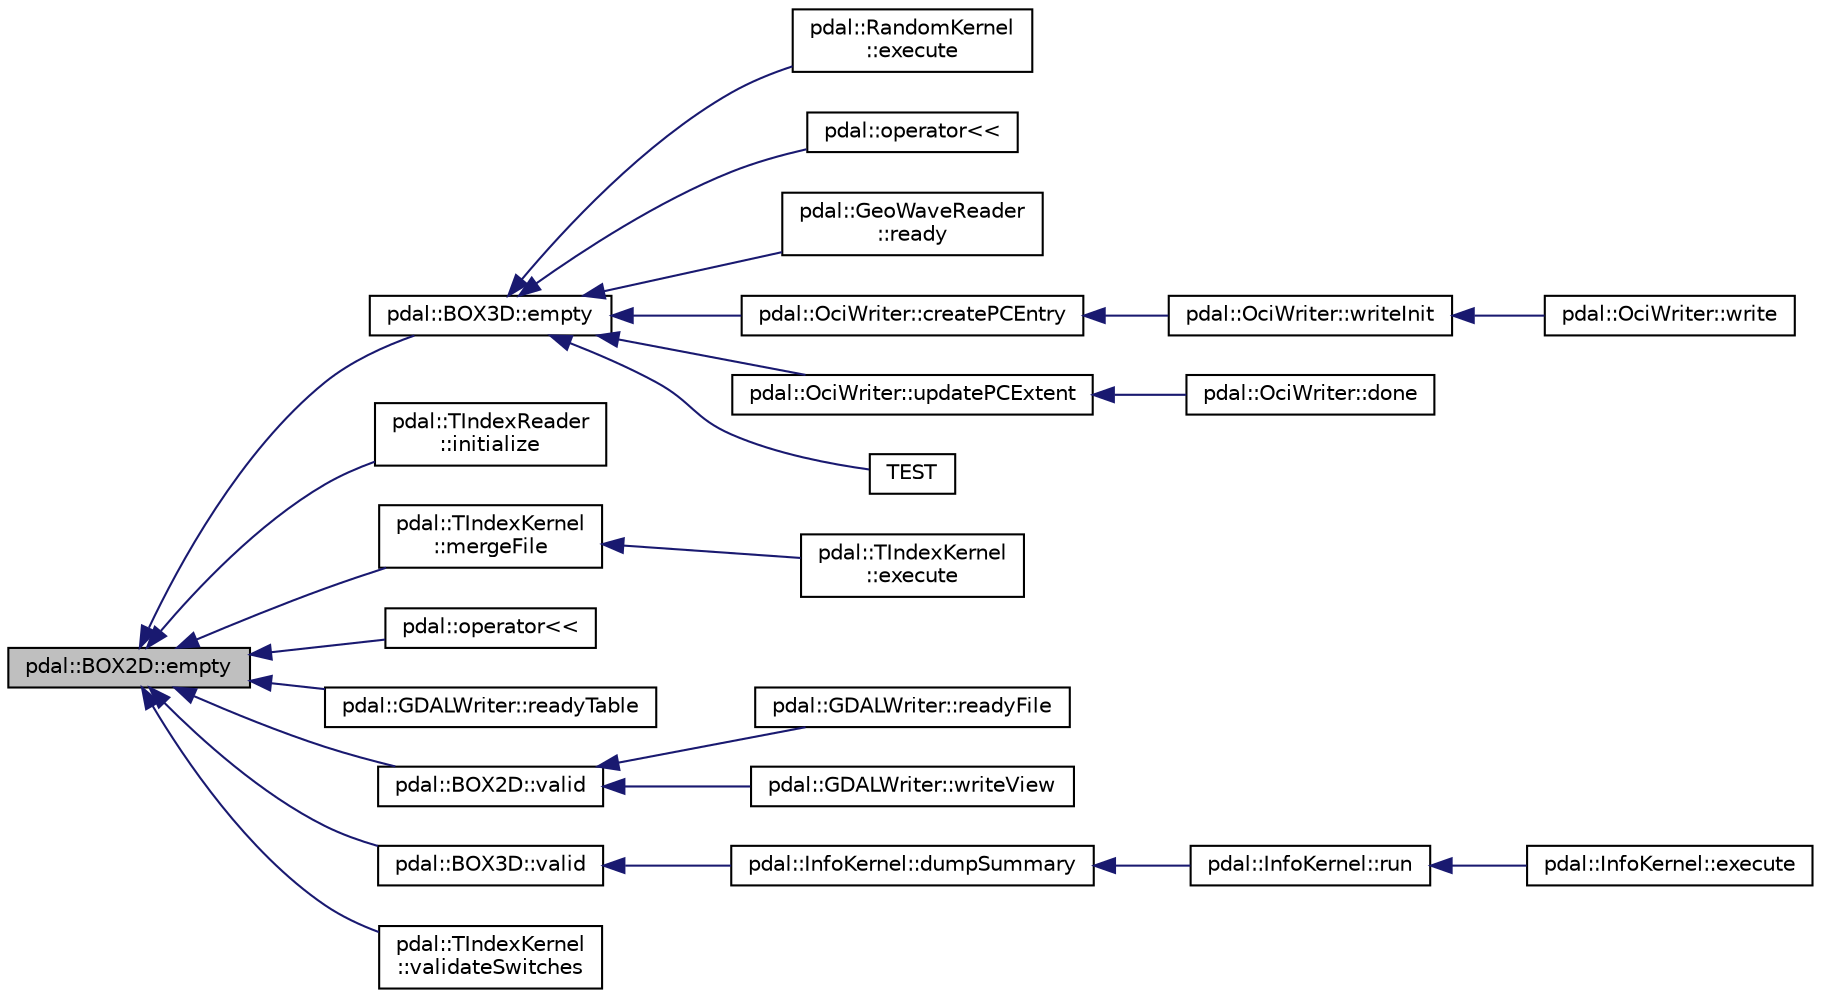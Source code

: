 digraph "pdal::BOX2D::empty"
{
  edge [fontname="Helvetica",fontsize="10",labelfontname="Helvetica",labelfontsize="10"];
  node [fontname="Helvetica",fontsize="10",shape=record];
  rankdir="LR";
  Node1 [label="pdal::BOX2D::empty",height=0.2,width=0.4,color="black", fillcolor="grey75", style="filled", fontcolor="black"];
  Node1 -> Node2 [dir="back",color="midnightblue",fontsize="10",style="solid",fontname="Helvetica"];
  Node2 [label="pdal::BOX3D::empty",height=0.2,width=0.4,color="black", fillcolor="white", style="filled",URL="$classpdal_1_1BOX3D.html#ab1150f00df7ce85599138b2c0d45d4dc"];
  Node2 -> Node3 [dir="back",color="midnightblue",fontsize="10",style="solid",fontname="Helvetica"];
  Node3 [label="pdal::RandomKernel\l::execute",height=0.2,width=0.4,color="black", fillcolor="white", style="filled",URL="$classpdal_1_1RandomKernel.html#ae101bc78cfab26709852a1ef31d7a38f"];
  Node2 -> Node4 [dir="back",color="midnightblue",fontsize="10",style="solid",fontname="Helvetica"];
  Node4 [label="pdal::operator\<\<",height=0.2,width=0.4,color="black", fillcolor="white", style="filled",URL="$namespacepdal.html#aedfa6057e7bfee496a66a3192e7ec594"];
  Node2 -> Node5 [dir="back",color="midnightblue",fontsize="10",style="solid",fontname="Helvetica"];
  Node5 [label="pdal::GeoWaveReader\l::ready",height=0.2,width=0.4,color="black", fillcolor="white", style="filled",URL="$classpdal_1_1GeoWaveReader.html#aefb63c5b540b055a5a95f1022387368d"];
  Node2 -> Node6 [dir="back",color="midnightblue",fontsize="10",style="solid",fontname="Helvetica"];
  Node6 [label="pdal::OciWriter::createPCEntry",height=0.2,width=0.4,color="black", fillcolor="white", style="filled",URL="$classpdal_1_1OciWriter.html#a305cd40729c19754aec8fc7c9d104fdf"];
  Node6 -> Node7 [dir="back",color="midnightblue",fontsize="10",style="solid",fontname="Helvetica"];
  Node7 [label="pdal::OciWriter::writeInit",height=0.2,width=0.4,color="black", fillcolor="white", style="filled",URL="$classpdal_1_1OciWriter.html#a29c890b4de7d31ab917f5d4577f62345"];
  Node7 -> Node8 [dir="back",color="midnightblue",fontsize="10",style="solid",fontname="Helvetica"];
  Node8 [label="pdal::OciWriter::write",height=0.2,width=0.4,color="black", fillcolor="white", style="filled",URL="$classpdal_1_1OciWriter.html#a11f02a9af7350d831dff5f81859c76f2"];
  Node2 -> Node9 [dir="back",color="midnightblue",fontsize="10",style="solid",fontname="Helvetica"];
  Node9 [label="pdal::OciWriter::updatePCExtent",height=0.2,width=0.4,color="black", fillcolor="white", style="filled",URL="$classpdal_1_1OciWriter.html#abcd6c1d21d30c97454f9e11225bb7644"];
  Node9 -> Node10 [dir="back",color="midnightblue",fontsize="10",style="solid",fontname="Helvetica"];
  Node10 [label="pdal::OciWriter::done",height=0.2,width=0.4,color="black", fillcolor="white", style="filled",URL="$classpdal_1_1OciWriter.html#a899064a17b0d8ef871ab4d79dd2df62b"];
  Node2 -> Node11 [dir="back",color="midnightblue",fontsize="10",style="solid",fontname="Helvetica"];
  Node11 [label="TEST",height=0.2,width=0.4,color="black", fillcolor="white", style="filled",URL="$BoundsTest_8cpp.html#af543cb5d85e50e103f9f33e7e75e89ca"];
  Node1 -> Node12 [dir="back",color="midnightblue",fontsize="10",style="solid",fontname="Helvetica"];
  Node12 [label="pdal::TIndexReader\l::initialize",height=0.2,width=0.4,color="black", fillcolor="white", style="filled",URL="$classpdal_1_1TIndexReader.html#a441e8f1f37ac3ac418c6d1a7144bf8cd"];
  Node1 -> Node13 [dir="back",color="midnightblue",fontsize="10",style="solid",fontname="Helvetica"];
  Node13 [label="pdal::TIndexKernel\l::mergeFile",height=0.2,width=0.4,color="black", fillcolor="white", style="filled",URL="$classpdal_1_1TIndexKernel.html#a260c46e9fc8a9e5dddd395c93422dfa6"];
  Node13 -> Node14 [dir="back",color="midnightblue",fontsize="10",style="solid",fontname="Helvetica"];
  Node14 [label="pdal::TIndexKernel\l::execute",height=0.2,width=0.4,color="black", fillcolor="white", style="filled",URL="$classpdal_1_1TIndexKernel.html#a607f1463d5518bbaa66662a905b48e51"];
  Node1 -> Node15 [dir="back",color="midnightblue",fontsize="10",style="solid",fontname="Helvetica"];
  Node15 [label="pdal::operator\<\<",height=0.2,width=0.4,color="black", fillcolor="white", style="filled",URL="$namespacepdal.html#a3a478709b2246233f97f1604cb3465ef"];
  Node1 -> Node16 [dir="back",color="midnightblue",fontsize="10",style="solid",fontname="Helvetica"];
  Node16 [label="pdal::GDALWriter::readyTable",height=0.2,width=0.4,color="black", fillcolor="white", style="filled",URL="$classpdal_1_1GDALWriter.html#a7a6b359afb9b6619910d1145202ad31c"];
  Node1 -> Node17 [dir="back",color="midnightblue",fontsize="10",style="solid",fontname="Helvetica"];
  Node17 [label="pdal::BOX2D::valid",height=0.2,width=0.4,color="black", fillcolor="white", style="filled",URL="$classpdal_1_1BOX2D.html#a8d64f8d4736110d7053ab4051a822745"];
  Node17 -> Node18 [dir="back",color="midnightblue",fontsize="10",style="solid",fontname="Helvetica"];
  Node18 [label="pdal::GDALWriter::readyFile",height=0.2,width=0.4,color="black", fillcolor="white", style="filled",URL="$classpdal_1_1GDALWriter.html#a847b524d64e68e8add5eeda3506c2007"];
  Node17 -> Node19 [dir="back",color="midnightblue",fontsize="10",style="solid",fontname="Helvetica"];
  Node19 [label="pdal::GDALWriter::writeView",height=0.2,width=0.4,color="black", fillcolor="white", style="filled",URL="$classpdal_1_1GDALWriter.html#af35536b95e60de238dee71b984acd0a4"];
  Node1 -> Node20 [dir="back",color="midnightblue",fontsize="10",style="solid",fontname="Helvetica"];
  Node20 [label="pdal::BOX3D::valid",height=0.2,width=0.4,color="black", fillcolor="white", style="filled",URL="$classpdal_1_1BOX3D.html#a8afd6aaa8871a64220b424cdbf27c254"];
  Node20 -> Node21 [dir="back",color="midnightblue",fontsize="10",style="solid",fontname="Helvetica"];
  Node21 [label="pdal::InfoKernel::dumpSummary",height=0.2,width=0.4,color="black", fillcolor="white", style="filled",URL="$classpdal_1_1InfoKernel.html#a1565940c4cc3d85bc60bec4c25ba594e"];
  Node21 -> Node22 [dir="back",color="midnightblue",fontsize="10",style="solid",fontname="Helvetica"];
  Node22 [label="pdal::InfoKernel::run",height=0.2,width=0.4,color="black", fillcolor="white", style="filled",URL="$classpdal_1_1InfoKernel.html#a507a4fa6aa98127ddc55bb730bcf6a2f"];
  Node22 -> Node23 [dir="back",color="midnightblue",fontsize="10",style="solid",fontname="Helvetica"];
  Node23 [label="pdal::InfoKernel::execute",height=0.2,width=0.4,color="black", fillcolor="white", style="filled",URL="$classpdal_1_1InfoKernel.html#ac8d3f256fa5d844710b25034f4e22eaa"];
  Node1 -> Node24 [dir="back",color="midnightblue",fontsize="10",style="solid",fontname="Helvetica"];
  Node24 [label="pdal::TIndexKernel\l::validateSwitches",height=0.2,width=0.4,color="black", fillcolor="white", style="filled",URL="$classpdal_1_1TIndexKernel.html#a3b36a669ae94e76f0bf56db4bad506ac"];
}
